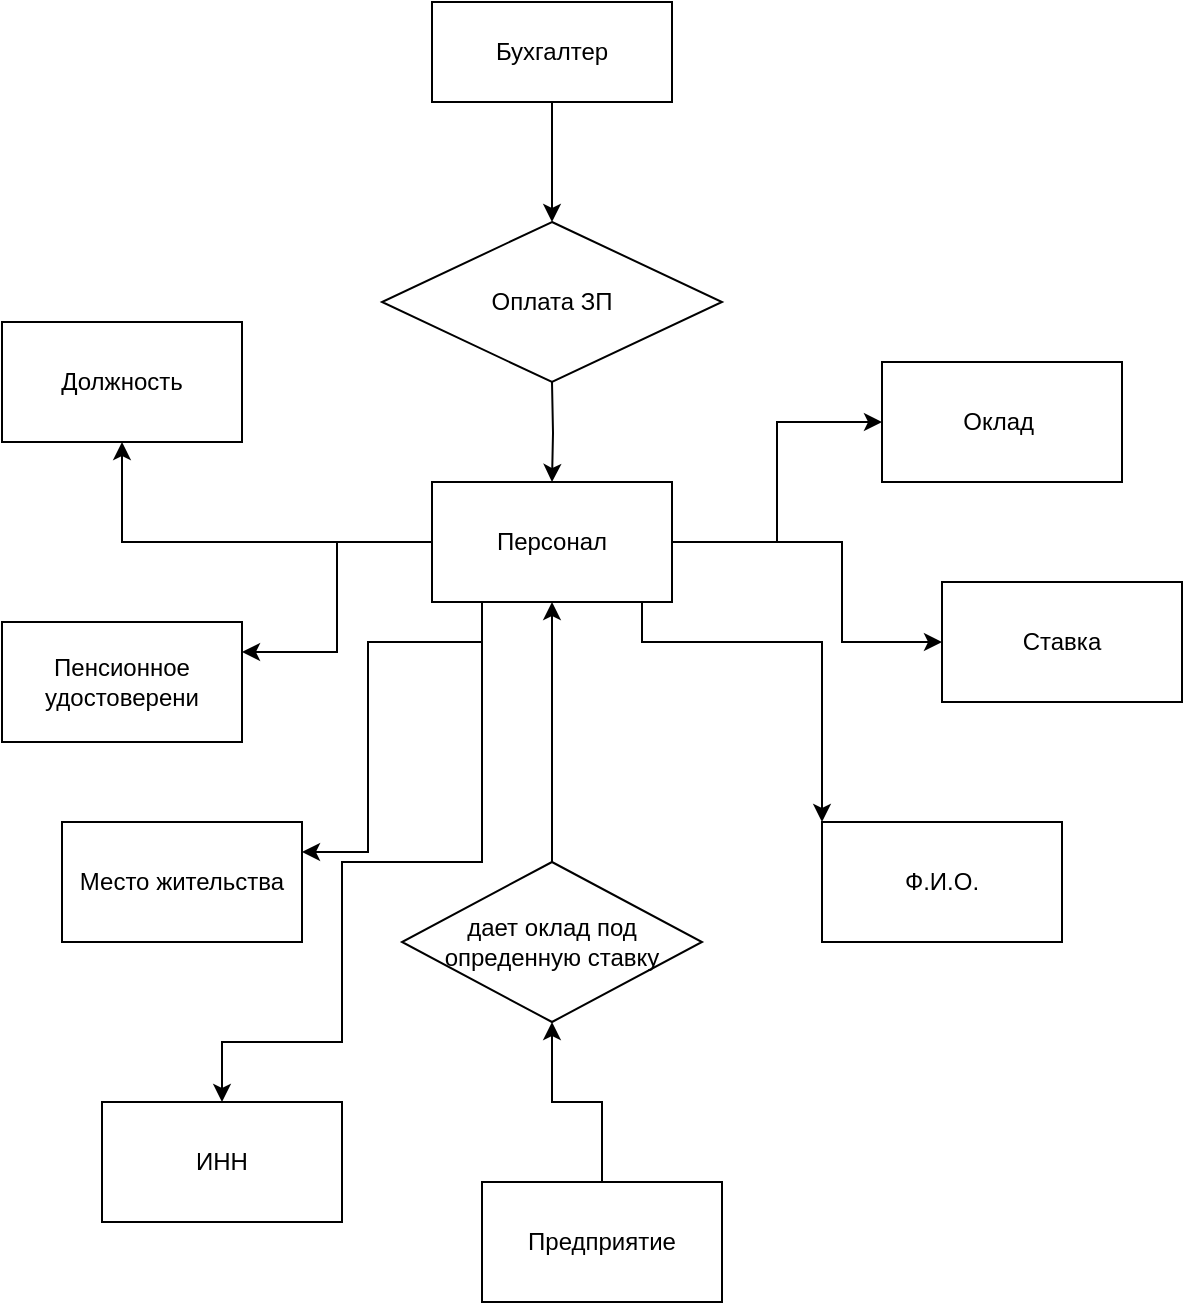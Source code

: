 <mxfile version="14.0.5" type="github">
  <diagram id="zXyZew6mR0OGcVX5BNAp" name="Page-1">
    <mxGraphModel dx="873" dy="512" grid="1" gridSize="10" guides="1" tooltips="1" connect="1" arrows="1" fold="1" page="1" pageScale="1" pageWidth="827" pageHeight="1169" math="0" shadow="0">
      <root>
        <mxCell id="0" />
        <mxCell id="1" parent="0" />
        <mxCell id="_ZYFwDqRFlJKG9TL98dB-16" style="edgeStyle=orthogonalEdgeStyle;rounded=0;orthogonalLoop=1;jettySize=auto;html=1;entryX=0.5;entryY=0;entryDx=0;entryDy=0;" parent="1" source="_ZYFwDqRFlJKG9TL98dB-1" target="_ZYFwDqRFlJKG9TL98dB-10" edge="1">
          <mxGeometry relative="1" as="geometry">
            <Array as="points">
              <mxPoint x="280" y="450" />
              <mxPoint x="210" y="450" />
              <mxPoint x="210" y="540" />
              <mxPoint x="150" y="540" />
            </Array>
          </mxGeometry>
        </mxCell>
        <mxCell id="_ZYFwDqRFlJKG9TL98dB-17" style="edgeStyle=orthogonalEdgeStyle;rounded=0;orthogonalLoop=1;jettySize=auto;html=1;entryX=0;entryY=0;entryDx=0;entryDy=0;" parent="1" source="_ZYFwDqRFlJKG9TL98dB-1" target="_ZYFwDqRFlJKG9TL98dB-9" edge="1">
          <mxGeometry relative="1" as="geometry">
            <Array as="points">
              <mxPoint x="360" y="340" />
              <mxPoint x="450" y="340" />
            </Array>
          </mxGeometry>
        </mxCell>
        <mxCell id="_ZYFwDqRFlJKG9TL98dB-18" style="edgeStyle=orthogonalEdgeStyle;rounded=0;orthogonalLoop=1;jettySize=auto;html=1;entryX=1;entryY=0.25;entryDx=0;entryDy=0;" parent="1" source="_ZYFwDqRFlJKG9TL98dB-1" target="_ZYFwDqRFlJKG9TL98dB-11" edge="1">
          <mxGeometry relative="1" as="geometry">
            <Array as="points">
              <mxPoint x="280" y="340" />
              <mxPoint x="223" y="340" />
              <mxPoint x="223" y="445" />
            </Array>
          </mxGeometry>
        </mxCell>
        <mxCell id="_ZYFwDqRFlJKG9TL98dB-19" style="edgeStyle=orthogonalEdgeStyle;rounded=0;orthogonalLoop=1;jettySize=auto;html=1;entryX=1;entryY=0.25;entryDx=0;entryDy=0;" parent="1" source="_ZYFwDqRFlJKG9TL98dB-1" target="_ZYFwDqRFlJKG9TL98dB-12" edge="1">
          <mxGeometry relative="1" as="geometry" />
        </mxCell>
        <mxCell id="_ZYFwDqRFlJKG9TL98dB-20" style="edgeStyle=orthogonalEdgeStyle;rounded=0;orthogonalLoop=1;jettySize=auto;html=1;" parent="1" source="_ZYFwDqRFlJKG9TL98dB-1" target="_ZYFwDqRFlJKG9TL98dB-15" edge="1">
          <mxGeometry relative="1" as="geometry" />
        </mxCell>
        <mxCell id="_ZYFwDqRFlJKG9TL98dB-21" style="edgeStyle=orthogonalEdgeStyle;rounded=0;orthogonalLoop=1;jettySize=auto;html=1;" parent="1" source="_ZYFwDqRFlJKG9TL98dB-1" target="_ZYFwDqRFlJKG9TL98dB-13" edge="1">
          <mxGeometry relative="1" as="geometry" />
        </mxCell>
        <mxCell id="_ZYFwDqRFlJKG9TL98dB-22" style="edgeStyle=orthogonalEdgeStyle;rounded=0;orthogonalLoop=1;jettySize=auto;html=1;" parent="1" source="_ZYFwDqRFlJKG9TL98dB-1" target="_ZYFwDqRFlJKG9TL98dB-14" edge="1">
          <mxGeometry relative="1" as="geometry">
            <Array as="points">
              <mxPoint x="460" y="290" />
              <mxPoint x="460" y="340" />
            </Array>
          </mxGeometry>
        </mxCell>
        <mxCell id="_ZYFwDqRFlJKG9TL98dB-1" value="Персонал" style="whiteSpace=wrap;html=1;" parent="1" vertex="1">
          <mxGeometry x="255" y="260" width="120" height="60" as="geometry" />
        </mxCell>
        <mxCell id="_ZYFwDqRFlJKG9TL98dB-6" style="edgeStyle=orthogonalEdgeStyle;rounded=0;orthogonalLoop=1;jettySize=auto;html=1;" parent="1" source="_ZYFwDqRFlJKG9TL98dB-3" edge="1">
          <mxGeometry relative="1" as="geometry">
            <mxPoint x="315" y="130" as="targetPoint" />
          </mxGeometry>
        </mxCell>
        <object label="Бухгалтер" id="_ZYFwDqRFlJKG9TL98dB-3">
          <mxCell style="whiteSpace=wrap;html=1;" parent="1" vertex="1">
            <mxGeometry x="255" y="20" width="120" height="50" as="geometry" />
          </mxCell>
        </object>
        <mxCell id="_ZYFwDqRFlJKG9TL98dB-8" style="edgeStyle=orthogonalEdgeStyle;rounded=0;orthogonalLoop=1;jettySize=auto;html=1;entryX=0.5;entryY=0;entryDx=0;entryDy=0;" parent="1" target="_ZYFwDqRFlJKG9TL98dB-1" edge="1">
          <mxGeometry relative="1" as="geometry">
            <mxPoint x="315" y="210" as="sourcePoint" />
          </mxGeometry>
        </mxCell>
        <mxCell id="_ZYFwDqRFlJKG9TL98dB-5" value="Оплата ЗП" style="rhombus;whiteSpace=wrap;html=1;" parent="1" vertex="1">
          <mxGeometry x="230" y="130" width="170" height="80" as="geometry" />
        </mxCell>
        <mxCell id="_ZYFwDqRFlJKG9TL98dB-9" value="Ф.И.О." style="whiteSpace=wrap;html=1;" parent="1" vertex="1">
          <mxGeometry x="450" y="430" width="120" height="60" as="geometry" />
        </mxCell>
        <mxCell id="_ZYFwDqRFlJKG9TL98dB-10" value="ИНН" style="whiteSpace=wrap;html=1;" parent="1" vertex="1">
          <mxGeometry x="90" y="570" width="120" height="60" as="geometry" />
        </mxCell>
        <mxCell id="_ZYFwDqRFlJKG9TL98dB-11" value="Место жительства" style="whiteSpace=wrap;html=1;" parent="1" vertex="1">
          <mxGeometry x="70" y="430" width="120" height="60" as="geometry" />
        </mxCell>
        <mxCell id="_ZYFwDqRFlJKG9TL98dB-12" value="Пенсионное удостоверени" style="whiteSpace=wrap;html=1;" parent="1" vertex="1">
          <mxGeometry x="40" y="330" width="120" height="60" as="geometry" />
        </mxCell>
        <mxCell id="_ZYFwDqRFlJKG9TL98dB-13" value="Оклад&amp;nbsp;" style="whiteSpace=wrap;html=1;" parent="1" vertex="1">
          <mxGeometry x="480" y="200" width="120" height="60" as="geometry" />
        </mxCell>
        <mxCell id="_ZYFwDqRFlJKG9TL98dB-14" value="Ставка" style="whiteSpace=wrap;html=1;" parent="1" vertex="1">
          <mxGeometry x="510" y="310" width="120" height="60" as="geometry" />
        </mxCell>
        <mxCell id="_ZYFwDqRFlJKG9TL98dB-15" value="Должность" style="whiteSpace=wrap;html=1;" parent="1" vertex="1">
          <mxGeometry x="40" y="180" width="120" height="60" as="geometry" />
        </mxCell>
        <mxCell id="_ZYFwDqRFlJKG9TL98dB-25" style="edgeStyle=orthogonalEdgeStyle;rounded=0;orthogonalLoop=1;jettySize=auto;html=1;entryX=0.5;entryY=1;entryDx=0;entryDy=0;" parent="1" source="_ZYFwDqRFlJKG9TL98dB-23" target="_ZYFwDqRFlJKG9TL98dB-24" edge="1">
          <mxGeometry relative="1" as="geometry" />
        </mxCell>
        <mxCell id="_ZYFwDqRFlJKG9TL98dB-23" value="Предприятие" style="whiteSpace=wrap;html=1;" parent="1" vertex="1">
          <mxGeometry x="280" y="610" width="120" height="60" as="geometry" />
        </mxCell>
        <mxCell id="_ZYFwDqRFlJKG9TL98dB-26" style="edgeStyle=orthogonalEdgeStyle;rounded=0;orthogonalLoop=1;jettySize=auto;html=1;" parent="1" source="_ZYFwDqRFlJKG9TL98dB-24" target="_ZYFwDqRFlJKG9TL98dB-1" edge="1">
          <mxGeometry relative="1" as="geometry" />
        </mxCell>
        <mxCell id="_ZYFwDqRFlJKG9TL98dB-24" value="дает оклад под опреденную ставку" style="rhombus;whiteSpace=wrap;html=1;" parent="1" vertex="1">
          <mxGeometry x="240" y="450" width="150" height="80" as="geometry" />
        </mxCell>
      </root>
    </mxGraphModel>
  </diagram>
</mxfile>
